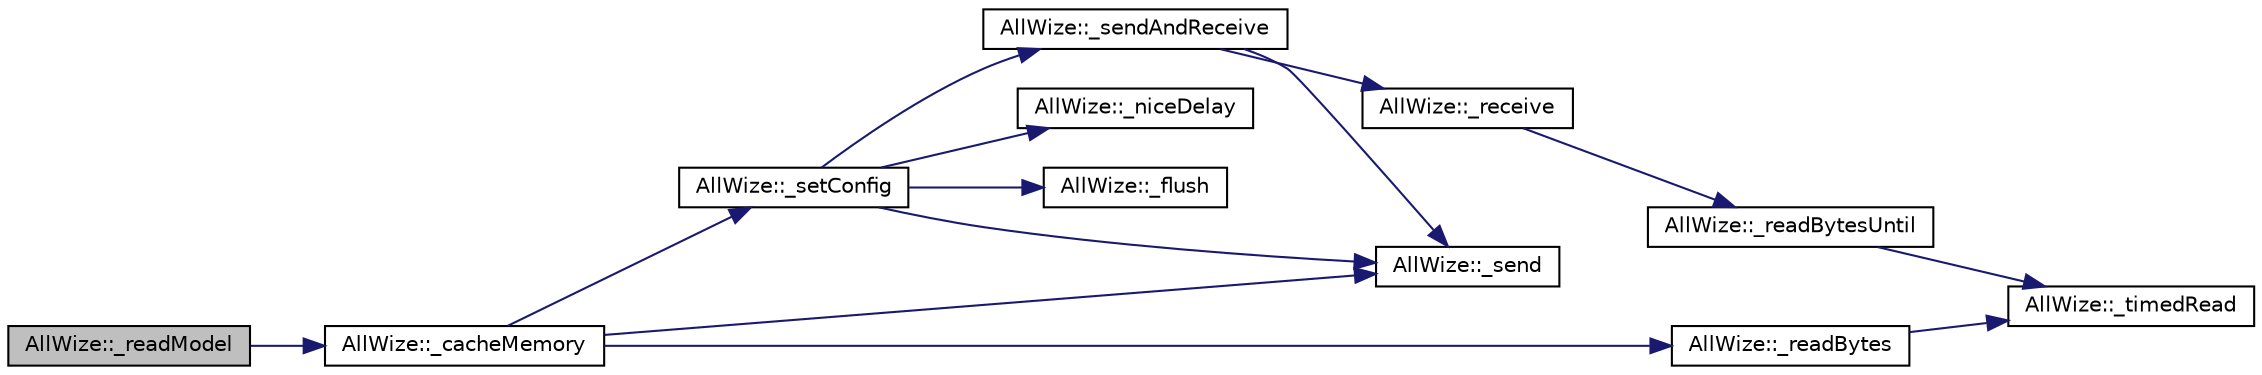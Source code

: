 digraph "AllWize::_readModel"
{
  edge [fontname="Helvetica",fontsize="10",labelfontname="Helvetica",labelfontsize="10"];
  node [fontname="Helvetica",fontsize="10",shape=record];
  rankdir="LR";
  Node307 [label="AllWize::_readModel",height=0.2,width=0.4,color="black", fillcolor="grey75", style="filled", fontcolor="black"];
  Node307 -> Node308 [color="midnightblue",fontsize="10",style="solid",fontname="Helvetica"];
  Node308 [label="AllWize::_cacheMemory",height=0.2,width=0.4,color="black", fillcolor="white", style="filled",URL="$classAllWize.html#a66d3d78edddcc8dfde0cfb1b6deec56e",tooltip="Reads and caches the module memory. "];
  Node308 -> Node309 [color="midnightblue",fontsize="10",style="solid",fontname="Helvetica"];
  Node309 [label="AllWize::_setConfig",height=0.2,width=0.4,color="black", fillcolor="white", style="filled",URL="$classAllWize.html#a493af0599b973f713192b175000264e6",tooltip="Sets or unsets config mode. "];
  Node309 -> Node310 [color="midnightblue",fontsize="10",style="solid",fontname="Helvetica"];
  Node310 [label="AllWize::_flush",height=0.2,width=0.4,color="black", fillcolor="white", style="filled",URL="$classAllWize.html#ace21941ce1a1174ef567c1a269ebf551",tooltip="Flushes the serial line to the module. "];
  Node309 -> Node311 [color="midnightblue",fontsize="10",style="solid",fontname="Helvetica"];
  Node311 [label="AllWize::_sendAndReceive",height=0.2,width=0.4,color="black", fillcolor="white", style="filled",URL="$classAllWize.html#af4c575f742b3c2a837058846b83fbfe1",tooltip="Sends a binary buffer and waits for response. Returns the number of bytes received and stored in the ..."];
  Node311 -> Node312 [color="midnightblue",fontsize="10",style="solid",fontname="Helvetica"];
  Node312 [label="AllWize::_send",height=0.2,width=0.4,color="black", fillcolor="white", style="filled",URL="$classAllWize.html#ac194cac5fd63b864ef567fb7a51a2ac9",tooltip="Sends a binary buffer to the module UART. Returns the number of bytes actually sent. "];
  Node311 -> Node313 [color="midnightblue",fontsize="10",style="solid",fontname="Helvetica"];
  Node313 [label="AllWize::_receive",height=0.2,width=0.4,color="black", fillcolor="white", style="filled",URL="$classAllWize.html#a197c8bd0c47789acefd4e360ca697feb",tooltip="Listens to incoming data from the module until timeout or END_OF_RESPONSE. "];
  Node313 -> Node314 [color="midnightblue",fontsize="10",style="solid",fontname="Helvetica"];
  Node314 [label="AllWize::_readBytesUntil",height=0.2,width=0.4,color="black", fillcolor="white", style="filled",URL="$classAllWize.html#a3cdbc480293b0e3c24107c549b485d5c",tooltip="Reads the stream buffer up to a certain char or times out. "];
  Node314 -> Node315 [color="midnightblue",fontsize="10",style="solid",fontname="Helvetica"];
  Node315 [label="AllWize::_timedRead",height=0.2,width=0.4,color="black", fillcolor="white", style="filled",URL="$classAllWize.html#ac33ba05cebc3de22babb477922a07eaf",tooltip="Reads a byte from the stream with a timeout. "];
  Node309 -> Node312 [color="midnightblue",fontsize="10",style="solid",fontname="Helvetica"];
  Node309 -> Node316 [color="midnightblue",fontsize="10",style="solid",fontname="Helvetica"];
  Node316 [label="AllWize::_niceDelay",height=0.2,width=0.4,color="black", fillcolor="white", style="filled",URL="$classAllWize.html#afeed45d2a47e184092d6dcd64c22fb72",tooltip="Does a non-blocking delay. "];
  Node308 -> Node312 [color="midnightblue",fontsize="10",style="solid",fontname="Helvetica"];
  Node308 -> Node317 [color="midnightblue",fontsize="10",style="solid",fontname="Helvetica"];
  Node317 [label="AllWize::_readBytes",height=0.2,width=0.4,color="black", fillcolor="white", style="filled",URL="$classAllWize.html#abe54eebd9c81044246d6657c0686f859",tooltip="Reads the stream buffer up to a number of bytes. "];
  Node317 -> Node315 [color="midnightblue",fontsize="10",style="solid",fontname="Helvetica"];
}
